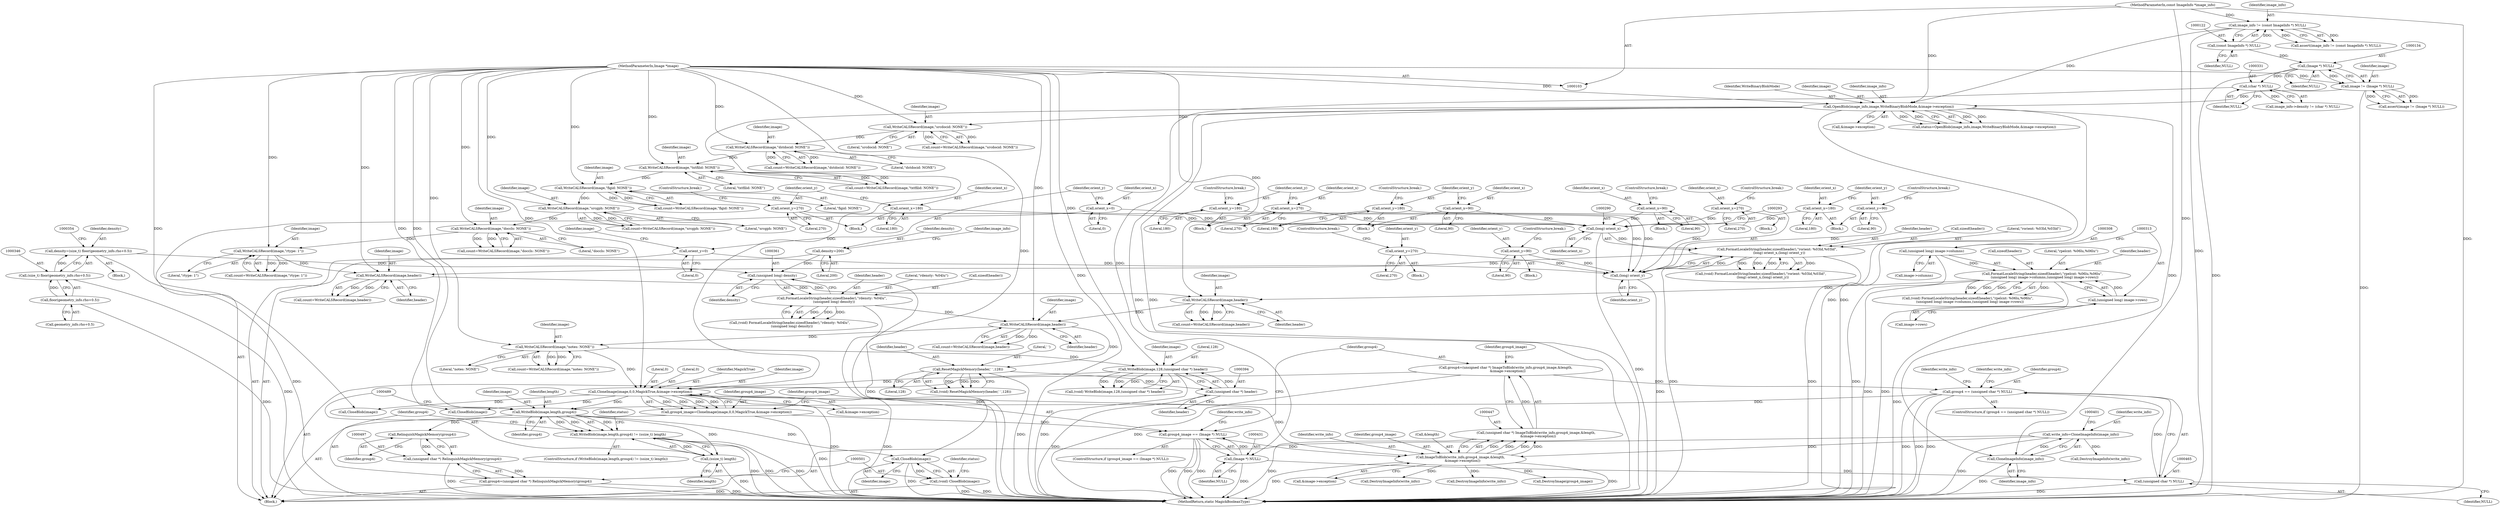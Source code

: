 digraph "0_ImageMagick_3d5ac8c20846871f1eb3068b65f93da7cd33bfd0@pointer" {
"1000462" [label="(Call,group4 == (unsigned char *) NULL)"];
"1000444" [label="(Call,group4=(unsigned char *) ImageToBlob(write_info,group4_image,&length,\n    &image->exception))"];
"1000446" [label="(Call,(unsigned char *) ImageToBlob(write_info,group4_image,&length,\n    &image->exception))"];
"1000448" [label="(Call,ImageToBlob(write_info,group4_image,&length,\n    &image->exception))"];
"1000396" [label="(Call,write_info=CloneImageInfo(image_info))"];
"1000398" [label="(Call,CloneImageInfo(image_info))"];
"1000159" [label="(Call,OpenBlob(image_info,image,WriteBinaryBlobMode,&image->exception))"];
"1000119" [label="(Call,image_info != (const ImageInfo *) NULL)"];
"1000104" [label="(MethodParameterIn,const ImageInfo *image_info)"];
"1000121" [label="(Call,(const ImageInfo *) NULL)"];
"1000131" [label="(Call,image != (Image *) NULL)"];
"1000105" [label="(MethodParameterIn,Image *image)"];
"1000133" [label="(Call,(Image *) NULL)"];
"1000428" [label="(Call,group4_image == (Image *) NULL)"];
"1000416" [label="(Call,group4_image=CloneImage(image,0,0,MagickTrue,&image->exception))"];
"1000418" [label="(Call,CloneImage(image,0,0,MagickTrue,&image->exception))"];
"1000390" [label="(Call,WriteBlob(image,128,(unsigned char *) header))"];
"1000370" [label="(Call,WriteCALSRecord(image,\"notes: NONE\"))"];
"1000365" [label="(Call,WriteCALSRecord(image,header))"];
"1000319" [label="(Call,WriteCALSRecord(image,header))"];
"1000297" [label="(Call,WriteCALSRecord(image,header))"];
"1000208" [label="(Call,WriteCALSRecord(image,\"rtype: 1\"))"];
"1000203" [label="(Call,WriteCALSRecord(image,\"doccls: NONE\"))"];
"1000198" [label="(Call,WriteCALSRecord(image,\"srcgph: NONE\"))"];
"1000193" [label="(Call,WriteCALSRecord(image,\"figid: NONE\"))"];
"1000188" [label="(Call,WriteCALSRecord(image,\"txtfilid: NONE\"))"];
"1000183" [label="(Call,WriteCALSRecord(image,\"dstdocid: NONE\"))"];
"1000175" [label="(Call,WriteCALSRecord(image,\"srcdocid: NONE\"))"];
"1000284" [label="(Call,FormatLocaleString(header,sizeof(header),\"rorient: %03ld,%03ld\",\n    (long) orient_x,(long) orient_y))"];
"1000289" [label="(Call,(long) orient_x)"];
"1000224" [label="(Call,orient_x=180)"];
"1000254" [label="(Call,orient_x=270)"];
"1000263" [label="(Call,orient_x=90)"];
"1000211" [label="(Call,orient_x=0)"];
"1000272" [label="(Call,orient_x=90)"];
"1000233" [label="(Call,orient_x=180)"];
"1000248" [label="(Call,orient_x=270)"];
"1000292" [label="(Call,(long) orient_y)"];
"1000236" [label="(Call,orient_y=90)"];
"1000227" [label="(Call,orient_y=270)"];
"1000266" [label="(Call,orient_y=180)"];
"1000257" [label="(Call,orient_y=180)"];
"1000214" [label="(Call,orient_y=0)"];
"1000278" [label="(Call,orient_y=270)"];
"1000242" [label="(Call,orient_y=90)"];
"1000302" [label="(Call,FormatLocaleString(header,sizeof(header),\"rpelcnt: %06lu,%06lu\",\n    (unsigned long) image->columns,(unsigned long) image->rows))"];
"1000307" [label="(Call,(unsigned long) image->columns)"];
"1000312" [label="(Call,(unsigned long) image->rows)"];
"1000355" [label="(Call,FormatLocaleString(header,sizeof(header),\"rdensty: %04lu\",\n    (unsigned long) density))"];
"1000360" [label="(Call,(unsigned long) density)"];
"1000343" [label="(Call,density=(size_t) floor(geometry_info.rho+0.5))"];
"1000345" [label="(Call,(size_t) floor(geometry_info.rho+0.5))"];
"1000347" [label="(Call,floor(geometry_info.rho+0.5))"];
"1000322" [label="(Call,density=200)"];
"1000393" [label="(Call,(unsigned char *) header)"];
"1000375" [label="(Call,ResetMagickMemory(header,' ',128))"];
"1000430" [label="(Call,(Image *) NULL)"];
"1000330" [label="(Call,(char *) NULL)"];
"1000464" [label="(Call,(unsigned char *) NULL)"];
"1000484" [label="(Call,WriteBlob(image,length,group4))"];
"1000483" [label="(Call,WriteBlob(image,length,group4) != (ssize_t) length)"];
"1000488" [label="(Call,(ssize_t) length)"];
"1000498" [label="(Call,RelinquishMagickMemory(group4))"];
"1000496" [label="(Call,(unsigned char *) RelinquishMagickMemory(group4))"];
"1000494" [label="(Call,group4=(unsigned char *) RelinquishMagickMemory(group4))"];
"1000502" [label="(Call,CloseBlob(image))"];
"1000500" [label="(Call,(void) CloseBlob(image))"];
"1000123" [label="(Identifier,NULL)"];
"1000183" [label="(Call,WriteCALSRecord(image,\"dstdocid: NONE\"))"];
"1000430" [label="(Call,(Image *) NULL)"];
"1000173" [label="(Call,count=WriteCALSRecord(image,\"srcdocid: NONE\"))"];
"1000445" [label="(Identifier,group4)"];
"1000213" [label="(Literal,0)"];
"1000223" [label="(Block,)"];
"1000159" [label="(Call,OpenBlob(image_info,image,WriteBinaryBlobMode,&image->exception))"];
"1000440" [label="(Call,CloseBlob(image))"];
"1000307" [label="(Call,(unsigned long) image->columns)"];
"1000432" [label="(Identifier,NULL)"];
"1000505" [label="(Identifier,status)"];
"1000191" [label="(Call,count=WriteCALSRecord(image,\"figid: NONE\"))"];
"1000343" [label="(Call,density=(size_t) floor(geometry_info.rho+0.5))"];
"1000485" [label="(Identifier,image)"];
"1000496" [label="(Call,(unsigned char *) RelinquishMagickMemory(group4))"];
"1000366" [label="(Identifier,image)"];
"1000302" [label="(Call,FormatLocaleString(header,sizeof(header),\"rpelcnt: %06lu,%06lu\",\n    (unsigned long) image->columns,(unsigned long) image->rows))"];
"1000272" [label="(Call,orient_x=90)"];
"1000130" [label="(Call,assert(image != (Image *) NULL))"];
"1000162" [label="(Identifier,WriteBinaryBlobMode)"];
"1000324" [label="(Literal,200)"];
"1000378" [label="(Literal,128)"];
"1000484" [label="(Call,WriteBlob(image,length,group4))"];
"1000206" [label="(Call,count=WriteCALSRecord(image,\"rtype: 1\"))"];
"1000399" [label="(Identifier,image_info)"];
"1000244" [label="(Literal,90)"];
"1000345" [label="(Call,(size_t) floor(geometry_info.rho+0.5))"];
"1000487" [label="(Identifier,group4)"];
"1000196" [label="(Call,count=WriteCALSRecord(image,\"srcgph: NONE\"))"];
"1000417" [label="(Identifier,group4_image)"];
"1000319" [label="(Call,WriteCALSRecord(image,header))"];
"1000230" [label="(ControlStructure,break;)"];
"1000330" [label="(Call,(char *) NULL)"];
"1000185" [label="(Literal,\"dstdocid: NONE\")"];
"1000212" [label="(Identifier,orient_x)"];
"1000304" [label="(Call,sizeof(header))"];
"1000157" [label="(Call,status=OpenBlob(image_info,image,WriteBinaryBlobMode,&image->exception))"];
"1000461" [label="(ControlStructure,if (group4 == (unsigned char *) NULL))"];
"1000371" [label="(Identifier,image)"];
"1000211" [label="(Call,orient_x=0)"];
"1000348" [label="(Call,geometry_info.rho+0.5)"];
"1000317" [label="(Call,count=WriteCALSRecord(image,header))"];
"1000373" [label="(Call,(void) ResetMagickMemory(header,' ',128))"];
"1000273" [label="(Identifier,orient_x)"];
"1000268" [label="(Literal,180)"];
"1000263" [label="(Call,orient_x=90)"];
"1000193" [label="(Call,WriteCALSRecord(image,\"figid: NONE\"))"];
"1000199" [label="(Identifier,image)"];
"1000274" [label="(Literal,90)"];
"1000281" [label="(ControlStructure,break;)"];
"1000393" [label="(Call,(unsigned char *) header)"];
"1000288" [label="(Literal,\"rorient: %03ld,%03ld\")"];
"1000280" [label="(Literal,270)"];
"1000306" [label="(Literal,\"rpelcnt: %06lu,%06lu\")"];
"1000323" [label="(Identifier,density)"];
"1000395" [label="(Identifier,header)"];
"1000131" [label="(Call,image != (Image *) NULL)"];
"1000226" [label="(Literal,180)"];
"1000275" [label="(ControlStructure,break;)"];
"1000242" [label="(Call,orient_y=90)"];
"1000506" [label="(MethodReturn,static MagickBooleanType)"];
"1000391" [label="(Identifier,image)"];
"1000347" [label="(Call,floor(geometry_info.rho+0.5))"];
"1000427" [label="(ControlStructure,if (group4_image == (Image *) NULL))"];
"1000298" [label="(Identifier,image)"];
"1000285" [label="(Identifier,header)"];
"1000175" [label="(Call,WriteCALSRecord(image,\"srcdocid: NONE\"))"];
"1000120" [label="(Identifier,image_info)"];
"1000502" [label="(Call,CloseBlob(image))"];
"1000210" [label="(Literal,\"rtype: 1\")"];
"1000106" [label="(Block,)"];
"1000357" [label="(Call,sizeof(header))"];
"1000194" [label="(Identifier,image)"];
"1000163" [label="(Call,&image->exception)"];
"1000320" [label="(Identifier,image)"];
"1000190" [label="(Literal,\"txtfilid: NONE\")"];
"1000463" [label="(Identifier,group4)"];
"1000181" [label="(Call,count=WriteCALSRecord(image,\"dstdocid: NONE\"))"];
"1000462" [label="(Call,group4 == (unsigned char *) NULL)"];
"1000474" [label="(Call,CloseBlob(image))"];
"1000322" [label="(Call,density=200)"];
"1000247" [label="(Block,)"];
"1000367" [label="(Identifier,header)"];
"1000259" [label="(Literal,180)"];
"1000421" [label="(Literal,0)"];
"1000234" [label="(Identifier,orient_x)"];
"1000250" [label="(Literal,270)"];
"1000299" [label="(Identifier,header)"];
"1000271" [label="(Block,)"];
"1000265" [label="(Literal,90)"];
"1000229" [label="(Literal,270)"];
"1000500" [label="(Call,(void) CloseBlob(image))"];
"1000495" [label="(Identifier,group4)"];
"1000225" [label="(Identifier,orient_x)"];
"1000398" [label="(Call,CloneImageInfo(image_info))"];
"1000186" [label="(Call,count=WriteCALSRecord(image,\"txtfilid: NONE\"))"];
"1000292" [label="(Call,(long) orient_y)"];
"1000119" [label="(Call,image_info != (const ImageInfo *) NULL)"];
"1000416" [label="(Call,group4_image=CloneImage(image,0,0,MagickTrue,&image->exception))"];
"1000215" [label="(Identifier,orient_y)"];
"1000396" [label="(Call,write_info=CloneImageInfo(image_info))"];
"1000248" [label="(Call,orient_x=270)"];
"1000499" [label="(Identifier,group4)"];
"1000241" [label="(Block,)"];
"1000314" [label="(Call,image->rows)"];
"1000466" [label="(Identifier,NULL)"];
"1000236" [label="(Call,orient_y=90)"];
"1000458" [label="(Identifier,group4_image)"];
"1000295" [label="(Call,count=WriteCALSRecord(image,header))"];
"1000344" [label="(Identifier,density)"];
"1000208" [label="(Call,WriteCALSRecord(image,\"rtype: 1\"))"];
"1000450" [label="(Identifier,group4_image)"];
"1000232" [label="(Block,)"];
"1000370" [label="(Call,WriteCALSRecord(image,\"notes: NONE\"))"];
"1000266" [label="(Call,orient_y=180)"];
"1000420" [label="(Literal,0)"];
"1000267" [label="(Identifier,orient_y)"];
"1000353" [label="(Call,(void) FormatLocaleString(header,sizeof(header),\"rdensty: %04lu\",\n    (unsigned long) density))"];
"1000356" [label="(Identifier,header)"];
"1000488" [label="(Call,(ssize_t) length)"];
"1000243" [label="(Identifier,orient_y)"];
"1000269" [label="(ControlStructure,break;)"];
"1000362" [label="(Identifier,density)"];
"1000233" [label="(Call,orient_x=180)"];
"1000309" [label="(Call,image->columns)"];
"1000237" [label="(Identifier,orient_y)"];
"1000451" [label="(Call,&length)"];
"1000423" [label="(Call,&image->exception)"];
"1000118" [label="(Call,assert(image_info != (const ImageInfo *) NULL))"];
"1000189" [label="(Identifier,image)"];
"1000377" [label="(Literal,' ')"];
"1000201" [label="(Call,count=WriteCALSRecord(image,\"doccls: NONE\"))"];
"1000453" [label="(Call,&image->exception)"];
"1000262" [label="(Block,)"];
"1000257" [label="(Call,orient_y=180)"];
"1000132" [label="(Identifier,image)"];
"1000376" [label="(Identifier,header)"];
"1000303" [label="(Identifier,header)"];
"1000333" [label="(Block,)"];
"1000446" [label="(Call,(unsigned char *) ImageToBlob(write_info,group4_image,&length,\n    &image->exception))"];
"1000135" [label="(Identifier,NULL)"];
"1000392" [label="(Literal,128)"];
"1000444" [label="(Call,group4=(unsigned char *) ImageToBlob(write_info,group4_image,&length,\n    &image->exception))"];
"1000418" [label="(Call,CloneImage(image,0,0,MagickTrue,&image->exception))"];
"1000209" [label="(Identifier,image)"];
"1000359" [label="(Literal,\"rdensty: %04lu\")"];
"1000177" [label="(Literal,\"srcdocid: NONE\")"];
"1000105" [label="(MethodParameterIn,Image *image)"];
"1000365" [label="(Call,WriteCALSRecord(image,header))"];
"1000390" [label="(Call,WriteBlob(image,128,(unsigned char *) header))"];
"1000363" [label="(Call,count=WriteCALSRecord(image,header))"];
"1000422" [label="(Identifier,MagickTrue)"];
"1000479" [label="(Identifier,write_info)"];
"1000133" [label="(Call,(Image *) NULL)"];
"1000372" [label="(Literal,\"notes: NONE\")"];
"1000388" [label="(Call,(void) WriteBlob(image,128,(unsigned char *) header))"];
"1000253" [label="(Block,)"];
"1000238" [label="(Literal,90)"];
"1000277" [label="(Block,)"];
"1000483" [label="(Call,WriteBlob(image,length,group4) != (ssize_t) length)"];
"1000449" [label="(Identifier,write_info)"];
"1000503" [label="(Identifier,image)"];
"1000429" [label="(Identifier,group4_image)"];
"1000264" [label="(Identifier,orient_x)"];
"1000297" [label="(Call,WriteCALSRecord(image,header))"];
"1000205" [label="(Literal,\"doccls: NONE\")"];
"1000161" [label="(Identifier,image)"];
"1000254" [label="(Call,orient_x=270)"];
"1000360" [label="(Call,(unsigned long) density)"];
"1000204" [label="(Identifier,image)"];
"1000249" [label="(Identifier,orient_x)"];
"1000235" [label="(Literal,180)"];
"1000289" [label="(Call,(long) orient_x)"];
"1000284" [label="(Call,FormatLocaleString(header,sizeof(header),\"rorient: %03ld,%03ld\",\n    (long) orient_x,(long) orient_y))"];
"1000256" [label="(Literal,270)"];
"1000104" [label="(MethodParameterIn,const ImageInfo *image_info)"];
"1000203" [label="(Call,WriteCALSRecord(image,\"doccls: NONE\"))"];
"1000219" [label="(Identifier,image)"];
"1000492" [label="(Identifier,status)"];
"1000332" [label="(Identifier,NULL)"];
"1000470" [label="(Call,DestroyImageInfo(write_info))"];
"1000375" [label="(Call,ResetMagickMemory(header,' ',128))"];
"1000482" [label="(ControlStructure,if (WriteBlob(image,length,group4) != (ssize_t) length))"];
"1000251" [label="(ControlStructure,break;)"];
"1000214" [label="(Call,orient_y=0)"];
"1000198" [label="(Call,WriteCALSRecord(image,\"srcgph: NONE\"))"];
"1000326" [label="(Call,image_info->density != (char *) NULL)"];
"1000224" [label="(Call,orient_x=180)"];
"1000368" [label="(Call,count=WriteCALSRecord(image,\"notes: NONE\"))"];
"1000464" [label="(Call,(unsigned char *) NULL)"];
"1000321" [label="(Identifier,header)"];
"1000121" [label="(Call,(const ImageInfo *) NULL)"];
"1000480" [label="(Call,DestroyImageInfo(write_info))"];
"1000160" [label="(Identifier,image_info)"];
"1000195" [label="(Literal,\"figid: NONE\")"];
"1000176" [label="(Identifier,image)"];
"1000255" [label="(Identifier,orient_x)"];
"1000239" [label="(ControlStructure,break;)"];
"1000279" [label="(Identifier,orient_y)"];
"1000397" [label="(Identifier,write_info)"];
"1000188" [label="(Call,WriteCALSRecord(image,\"txtfilid: NONE\"))"];
"1000436" [label="(Call,DestroyImageInfo(write_info))"];
"1000490" [label="(Identifier,length)"];
"1000498" [label="(Call,RelinquishMagickMemory(group4))"];
"1000200" [label="(Literal,\"srcgph: NONE\")"];
"1000278" [label="(Call,orient_y=270)"];
"1000294" [label="(Identifier,orient_y)"];
"1000328" [label="(Identifier,image_info)"];
"1000355" [label="(Call,FormatLocaleString(header,sizeof(header),\"rdensty: %04lu\",\n    (unsigned long) density))"];
"1000435" [label="(Identifier,write_info)"];
"1000419" [label="(Identifier,image)"];
"1000282" [label="(Call,(void) FormatLocaleString(header,sizeof(header),\"rorient: %03ld,%03ld\",\n    (long) orient_x,(long) orient_y))"];
"1000428" [label="(Call,group4_image == (Image *) NULL)"];
"1000459" [label="(Call,DestroyImage(group4_image))"];
"1000228" [label="(Identifier,orient_y)"];
"1000258" [label="(Identifier,orient_y)"];
"1000286" [label="(Call,sizeof(header))"];
"1000291" [label="(Identifier,orient_x)"];
"1000469" [label="(Identifier,write_info)"];
"1000245" [label="(ControlStructure,break;)"];
"1000486" [label="(Identifier,length)"];
"1000312" [label="(Call,(unsigned long) image->rows)"];
"1000300" [label="(Call,(void) FormatLocaleString(header,sizeof(header),\"rpelcnt: %06lu,%06lu\",\n    (unsigned long) image->columns,(unsigned long) image->rows))"];
"1000260" [label="(ControlStructure,break;)"];
"1000227" [label="(Call,orient_y=270)"];
"1000494" [label="(Call,group4=(unsigned char *) RelinquishMagickMemory(group4))"];
"1000216" [label="(Literal,0)"];
"1000448" [label="(Call,ImageToBlob(write_info,group4_image,&length,\n    &image->exception))"];
"1000184" [label="(Identifier,image)"];
"1000462" -> "1000461"  [label="AST: "];
"1000462" -> "1000464"  [label="CFG: "];
"1000463" -> "1000462"  [label="AST: "];
"1000464" -> "1000462"  [label="AST: "];
"1000469" -> "1000462"  [label="CFG: "];
"1000479" -> "1000462"  [label="CFG: "];
"1000462" -> "1000506"  [label="DDG: "];
"1000462" -> "1000506"  [label="DDG: "];
"1000462" -> "1000506"  [label="DDG: "];
"1000444" -> "1000462"  [label="DDG: "];
"1000464" -> "1000462"  [label="DDG: "];
"1000462" -> "1000484"  [label="DDG: "];
"1000444" -> "1000106"  [label="AST: "];
"1000444" -> "1000446"  [label="CFG: "];
"1000445" -> "1000444"  [label="AST: "];
"1000446" -> "1000444"  [label="AST: "];
"1000458" -> "1000444"  [label="CFG: "];
"1000444" -> "1000506"  [label="DDG: "];
"1000446" -> "1000444"  [label="DDG: "];
"1000446" -> "1000448"  [label="CFG: "];
"1000447" -> "1000446"  [label="AST: "];
"1000448" -> "1000446"  [label="AST: "];
"1000446" -> "1000506"  [label="DDG: "];
"1000448" -> "1000446"  [label="DDG: "];
"1000448" -> "1000446"  [label="DDG: "];
"1000448" -> "1000446"  [label="DDG: "];
"1000448" -> "1000446"  [label="DDG: "];
"1000448" -> "1000453"  [label="CFG: "];
"1000449" -> "1000448"  [label="AST: "];
"1000450" -> "1000448"  [label="AST: "];
"1000451" -> "1000448"  [label="AST: "];
"1000453" -> "1000448"  [label="AST: "];
"1000448" -> "1000506"  [label="DDG: "];
"1000448" -> "1000506"  [label="DDG: "];
"1000396" -> "1000448"  [label="DDG: "];
"1000428" -> "1000448"  [label="DDG: "];
"1000418" -> "1000448"  [label="DDG: "];
"1000448" -> "1000459"  [label="DDG: "];
"1000448" -> "1000470"  [label="DDG: "];
"1000448" -> "1000480"  [label="DDG: "];
"1000396" -> "1000106"  [label="AST: "];
"1000396" -> "1000398"  [label="CFG: "];
"1000397" -> "1000396"  [label="AST: "];
"1000398" -> "1000396"  [label="AST: "];
"1000401" -> "1000396"  [label="CFG: "];
"1000396" -> "1000506"  [label="DDG: "];
"1000398" -> "1000396"  [label="DDG: "];
"1000396" -> "1000436"  [label="DDG: "];
"1000398" -> "1000399"  [label="CFG: "];
"1000399" -> "1000398"  [label="AST: "];
"1000398" -> "1000506"  [label="DDG: "];
"1000159" -> "1000398"  [label="DDG: "];
"1000104" -> "1000398"  [label="DDG: "];
"1000159" -> "1000157"  [label="AST: "];
"1000159" -> "1000163"  [label="CFG: "];
"1000160" -> "1000159"  [label="AST: "];
"1000161" -> "1000159"  [label="AST: "];
"1000162" -> "1000159"  [label="AST: "];
"1000163" -> "1000159"  [label="AST: "];
"1000157" -> "1000159"  [label="CFG: "];
"1000159" -> "1000506"  [label="DDG: "];
"1000159" -> "1000506"  [label="DDG: "];
"1000159" -> "1000506"  [label="DDG: "];
"1000159" -> "1000506"  [label="DDG: "];
"1000159" -> "1000157"  [label="DDG: "];
"1000159" -> "1000157"  [label="DDG: "];
"1000159" -> "1000157"  [label="DDG: "];
"1000159" -> "1000157"  [label="DDG: "];
"1000119" -> "1000159"  [label="DDG: "];
"1000104" -> "1000159"  [label="DDG: "];
"1000131" -> "1000159"  [label="DDG: "];
"1000105" -> "1000159"  [label="DDG: "];
"1000159" -> "1000175"  [label="DDG: "];
"1000159" -> "1000418"  [label="DDG: "];
"1000119" -> "1000118"  [label="AST: "];
"1000119" -> "1000121"  [label="CFG: "];
"1000120" -> "1000119"  [label="AST: "];
"1000121" -> "1000119"  [label="AST: "];
"1000118" -> "1000119"  [label="CFG: "];
"1000119" -> "1000506"  [label="DDG: "];
"1000119" -> "1000118"  [label="DDG: "];
"1000119" -> "1000118"  [label="DDG: "];
"1000104" -> "1000119"  [label="DDG: "];
"1000121" -> "1000119"  [label="DDG: "];
"1000104" -> "1000103"  [label="AST: "];
"1000104" -> "1000506"  [label="DDG: "];
"1000121" -> "1000123"  [label="CFG: "];
"1000122" -> "1000121"  [label="AST: "];
"1000123" -> "1000121"  [label="AST: "];
"1000121" -> "1000133"  [label="DDG: "];
"1000131" -> "1000130"  [label="AST: "];
"1000131" -> "1000133"  [label="CFG: "];
"1000132" -> "1000131"  [label="AST: "];
"1000133" -> "1000131"  [label="AST: "];
"1000130" -> "1000131"  [label="CFG: "];
"1000131" -> "1000506"  [label="DDG: "];
"1000131" -> "1000130"  [label="DDG: "];
"1000131" -> "1000130"  [label="DDG: "];
"1000105" -> "1000131"  [label="DDG: "];
"1000133" -> "1000131"  [label="DDG: "];
"1000105" -> "1000103"  [label="AST: "];
"1000105" -> "1000506"  [label="DDG: "];
"1000105" -> "1000175"  [label="DDG: "];
"1000105" -> "1000183"  [label="DDG: "];
"1000105" -> "1000188"  [label="DDG: "];
"1000105" -> "1000193"  [label="DDG: "];
"1000105" -> "1000198"  [label="DDG: "];
"1000105" -> "1000203"  [label="DDG: "];
"1000105" -> "1000208"  [label="DDG: "];
"1000105" -> "1000297"  [label="DDG: "];
"1000105" -> "1000319"  [label="DDG: "];
"1000105" -> "1000365"  [label="DDG: "];
"1000105" -> "1000370"  [label="DDG: "];
"1000105" -> "1000390"  [label="DDG: "];
"1000105" -> "1000418"  [label="DDG: "];
"1000105" -> "1000440"  [label="DDG: "];
"1000105" -> "1000474"  [label="DDG: "];
"1000105" -> "1000484"  [label="DDG: "];
"1000105" -> "1000502"  [label="DDG: "];
"1000133" -> "1000135"  [label="CFG: "];
"1000134" -> "1000133"  [label="AST: "];
"1000135" -> "1000133"  [label="AST: "];
"1000133" -> "1000506"  [label="DDG: "];
"1000133" -> "1000330"  [label="DDG: "];
"1000428" -> "1000427"  [label="AST: "];
"1000428" -> "1000430"  [label="CFG: "];
"1000429" -> "1000428"  [label="AST: "];
"1000430" -> "1000428"  [label="AST: "];
"1000435" -> "1000428"  [label="CFG: "];
"1000445" -> "1000428"  [label="CFG: "];
"1000428" -> "1000506"  [label="DDG: "];
"1000428" -> "1000506"  [label="DDG: "];
"1000428" -> "1000506"  [label="DDG: "];
"1000416" -> "1000428"  [label="DDG: "];
"1000430" -> "1000428"  [label="DDG: "];
"1000416" -> "1000106"  [label="AST: "];
"1000416" -> "1000418"  [label="CFG: "];
"1000417" -> "1000416"  [label="AST: "];
"1000418" -> "1000416"  [label="AST: "];
"1000429" -> "1000416"  [label="CFG: "];
"1000416" -> "1000506"  [label="DDG: "];
"1000418" -> "1000416"  [label="DDG: "];
"1000418" -> "1000416"  [label="DDG: "];
"1000418" -> "1000416"  [label="DDG: "];
"1000418" -> "1000416"  [label="DDG: "];
"1000418" -> "1000423"  [label="CFG: "];
"1000419" -> "1000418"  [label="AST: "];
"1000420" -> "1000418"  [label="AST: "];
"1000421" -> "1000418"  [label="AST: "];
"1000422" -> "1000418"  [label="AST: "];
"1000423" -> "1000418"  [label="AST: "];
"1000418" -> "1000506"  [label="DDG: "];
"1000418" -> "1000506"  [label="DDG: "];
"1000390" -> "1000418"  [label="DDG: "];
"1000370" -> "1000418"  [label="DDG: "];
"1000418" -> "1000440"  [label="DDG: "];
"1000418" -> "1000474"  [label="DDG: "];
"1000418" -> "1000484"  [label="DDG: "];
"1000390" -> "1000388"  [label="AST: "];
"1000390" -> "1000393"  [label="CFG: "];
"1000391" -> "1000390"  [label="AST: "];
"1000392" -> "1000390"  [label="AST: "];
"1000393" -> "1000390"  [label="AST: "];
"1000388" -> "1000390"  [label="CFG: "];
"1000390" -> "1000506"  [label="DDG: "];
"1000390" -> "1000388"  [label="DDG: "];
"1000390" -> "1000388"  [label="DDG: "];
"1000390" -> "1000388"  [label="DDG: "];
"1000370" -> "1000390"  [label="DDG: "];
"1000393" -> "1000390"  [label="DDG: "];
"1000370" -> "1000368"  [label="AST: "];
"1000370" -> "1000372"  [label="CFG: "];
"1000371" -> "1000370"  [label="AST: "];
"1000372" -> "1000370"  [label="AST: "];
"1000368" -> "1000370"  [label="CFG: "];
"1000370" -> "1000368"  [label="DDG: "];
"1000370" -> "1000368"  [label="DDG: "];
"1000365" -> "1000370"  [label="DDG: "];
"1000365" -> "1000363"  [label="AST: "];
"1000365" -> "1000367"  [label="CFG: "];
"1000366" -> "1000365"  [label="AST: "];
"1000367" -> "1000365"  [label="AST: "];
"1000363" -> "1000365"  [label="CFG: "];
"1000365" -> "1000363"  [label="DDG: "];
"1000365" -> "1000363"  [label="DDG: "];
"1000319" -> "1000365"  [label="DDG: "];
"1000355" -> "1000365"  [label="DDG: "];
"1000365" -> "1000375"  [label="DDG: "];
"1000319" -> "1000317"  [label="AST: "];
"1000319" -> "1000321"  [label="CFG: "];
"1000320" -> "1000319"  [label="AST: "];
"1000321" -> "1000319"  [label="AST: "];
"1000317" -> "1000319"  [label="CFG: "];
"1000319" -> "1000317"  [label="DDG: "];
"1000319" -> "1000317"  [label="DDG: "];
"1000297" -> "1000319"  [label="DDG: "];
"1000302" -> "1000319"  [label="DDG: "];
"1000297" -> "1000295"  [label="AST: "];
"1000297" -> "1000299"  [label="CFG: "];
"1000298" -> "1000297"  [label="AST: "];
"1000299" -> "1000297"  [label="AST: "];
"1000295" -> "1000297"  [label="CFG: "];
"1000297" -> "1000295"  [label="DDG: "];
"1000297" -> "1000295"  [label="DDG: "];
"1000208" -> "1000297"  [label="DDG: "];
"1000284" -> "1000297"  [label="DDG: "];
"1000208" -> "1000206"  [label="AST: "];
"1000208" -> "1000210"  [label="CFG: "];
"1000209" -> "1000208"  [label="AST: "];
"1000210" -> "1000208"  [label="AST: "];
"1000206" -> "1000208"  [label="CFG: "];
"1000208" -> "1000206"  [label="DDG: "];
"1000208" -> "1000206"  [label="DDG: "];
"1000203" -> "1000208"  [label="DDG: "];
"1000203" -> "1000201"  [label="AST: "];
"1000203" -> "1000205"  [label="CFG: "];
"1000204" -> "1000203"  [label="AST: "];
"1000205" -> "1000203"  [label="AST: "];
"1000201" -> "1000203"  [label="CFG: "];
"1000203" -> "1000201"  [label="DDG: "];
"1000203" -> "1000201"  [label="DDG: "];
"1000198" -> "1000203"  [label="DDG: "];
"1000198" -> "1000196"  [label="AST: "];
"1000198" -> "1000200"  [label="CFG: "];
"1000199" -> "1000198"  [label="AST: "];
"1000200" -> "1000198"  [label="AST: "];
"1000196" -> "1000198"  [label="CFG: "];
"1000198" -> "1000196"  [label="DDG: "];
"1000198" -> "1000196"  [label="DDG: "];
"1000193" -> "1000198"  [label="DDG: "];
"1000193" -> "1000191"  [label="AST: "];
"1000193" -> "1000195"  [label="CFG: "];
"1000194" -> "1000193"  [label="AST: "];
"1000195" -> "1000193"  [label="AST: "];
"1000191" -> "1000193"  [label="CFG: "];
"1000193" -> "1000191"  [label="DDG: "];
"1000193" -> "1000191"  [label="DDG: "];
"1000188" -> "1000193"  [label="DDG: "];
"1000188" -> "1000186"  [label="AST: "];
"1000188" -> "1000190"  [label="CFG: "];
"1000189" -> "1000188"  [label="AST: "];
"1000190" -> "1000188"  [label="AST: "];
"1000186" -> "1000188"  [label="CFG: "];
"1000188" -> "1000186"  [label="DDG: "];
"1000188" -> "1000186"  [label="DDG: "];
"1000183" -> "1000188"  [label="DDG: "];
"1000183" -> "1000181"  [label="AST: "];
"1000183" -> "1000185"  [label="CFG: "];
"1000184" -> "1000183"  [label="AST: "];
"1000185" -> "1000183"  [label="AST: "];
"1000181" -> "1000183"  [label="CFG: "];
"1000183" -> "1000181"  [label="DDG: "];
"1000183" -> "1000181"  [label="DDG: "];
"1000175" -> "1000183"  [label="DDG: "];
"1000175" -> "1000173"  [label="AST: "];
"1000175" -> "1000177"  [label="CFG: "];
"1000176" -> "1000175"  [label="AST: "];
"1000177" -> "1000175"  [label="AST: "];
"1000173" -> "1000175"  [label="CFG: "];
"1000175" -> "1000173"  [label="DDG: "];
"1000175" -> "1000173"  [label="DDG: "];
"1000284" -> "1000282"  [label="AST: "];
"1000284" -> "1000292"  [label="CFG: "];
"1000285" -> "1000284"  [label="AST: "];
"1000286" -> "1000284"  [label="AST: "];
"1000288" -> "1000284"  [label="AST: "];
"1000289" -> "1000284"  [label="AST: "];
"1000292" -> "1000284"  [label="AST: "];
"1000282" -> "1000284"  [label="CFG: "];
"1000284" -> "1000506"  [label="DDG: "];
"1000284" -> "1000506"  [label="DDG: "];
"1000284" -> "1000282"  [label="DDG: "];
"1000284" -> "1000282"  [label="DDG: "];
"1000284" -> "1000282"  [label="DDG: "];
"1000284" -> "1000282"  [label="DDG: "];
"1000289" -> "1000284"  [label="DDG: "];
"1000292" -> "1000284"  [label="DDG: "];
"1000289" -> "1000291"  [label="CFG: "];
"1000290" -> "1000289"  [label="AST: "];
"1000291" -> "1000289"  [label="AST: "];
"1000293" -> "1000289"  [label="CFG: "];
"1000289" -> "1000506"  [label="DDG: "];
"1000224" -> "1000289"  [label="DDG: "];
"1000254" -> "1000289"  [label="DDG: "];
"1000263" -> "1000289"  [label="DDG: "];
"1000211" -> "1000289"  [label="DDG: "];
"1000272" -> "1000289"  [label="DDG: "];
"1000233" -> "1000289"  [label="DDG: "];
"1000248" -> "1000289"  [label="DDG: "];
"1000224" -> "1000223"  [label="AST: "];
"1000224" -> "1000226"  [label="CFG: "];
"1000225" -> "1000224"  [label="AST: "];
"1000226" -> "1000224"  [label="AST: "];
"1000228" -> "1000224"  [label="CFG: "];
"1000254" -> "1000253"  [label="AST: "];
"1000254" -> "1000256"  [label="CFG: "];
"1000255" -> "1000254"  [label="AST: "];
"1000256" -> "1000254"  [label="AST: "];
"1000258" -> "1000254"  [label="CFG: "];
"1000263" -> "1000262"  [label="AST: "];
"1000263" -> "1000265"  [label="CFG: "];
"1000264" -> "1000263"  [label="AST: "];
"1000265" -> "1000263"  [label="AST: "];
"1000267" -> "1000263"  [label="CFG: "];
"1000211" -> "1000106"  [label="AST: "];
"1000211" -> "1000213"  [label="CFG: "];
"1000212" -> "1000211"  [label="AST: "];
"1000213" -> "1000211"  [label="AST: "];
"1000215" -> "1000211"  [label="CFG: "];
"1000272" -> "1000271"  [label="AST: "];
"1000272" -> "1000274"  [label="CFG: "];
"1000273" -> "1000272"  [label="AST: "];
"1000274" -> "1000272"  [label="AST: "];
"1000275" -> "1000272"  [label="CFG: "];
"1000233" -> "1000232"  [label="AST: "];
"1000233" -> "1000235"  [label="CFG: "];
"1000234" -> "1000233"  [label="AST: "];
"1000235" -> "1000233"  [label="AST: "];
"1000237" -> "1000233"  [label="CFG: "];
"1000248" -> "1000247"  [label="AST: "];
"1000248" -> "1000250"  [label="CFG: "];
"1000249" -> "1000248"  [label="AST: "];
"1000250" -> "1000248"  [label="AST: "];
"1000251" -> "1000248"  [label="CFG: "];
"1000292" -> "1000294"  [label="CFG: "];
"1000293" -> "1000292"  [label="AST: "];
"1000294" -> "1000292"  [label="AST: "];
"1000292" -> "1000506"  [label="DDG: "];
"1000236" -> "1000292"  [label="DDG: "];
"1000227" -> "1000292"  [label="DDG: "];
"1000266" -> "1000292"  [label="DDG: "];
"1000257" -> "1000292"  [label="DDG: "];
"1000214" -> "1000292"  [label="DDG: "];
"1000278" -> "1000292"  [label="DDG: "];
"1000242" -> "1000292"  [label="DDG: "];
"1000236" -> "1000232"  [label="AST: "];
"1000236" -> "1000238"  [label="CFG: "];
"1000237" -> "1000236"  [label="AST: "];
"1000238" -> "1000236"  [label="AST: "];
"1000239" -> "1000236"  [label="CFG: "];
"1000227" -> "1000223"  [label="AST: "];
"1000227" -> "1000229"  [label="CFG: "];
"1000228" -> "1000227"  [label="AST: "];
"1000229" -> "1000227"  [label="AST: "];
"1000230" -> "1000227"  [label="CFG: "];
"1000266" -> "1000262"  [label="AST: "];
"1000266" -> "1000268"  [label="CFG: "];
"1000267" -> "1000266"  [label="AST: "];
"1000268" -> "1000266"  [label="AST: "];
"1000269" -> "1000266"  [label="CFG: "];
"1000257" -> "1000253"  [label="AST: "];
"1000257" -> "1000259"  [label="CFG: "];
"1000258" -> "1000257"  [label="AST: "];
"1000259" -> "1000257"  [label="AST: "];
"1000260" -> "1000257"  [label="CFG: "];
"1000214" -> "1000106"  [label="AST: "];
"1000214" -> "1000216"  [label="CFG: "];
"1000215" -> "1000214"  [label="AST: "];
"1000216" -> "1000214"  [label="AST: "];
"1000219" -> "1000214"  [label="CFG: "];
"1000278" -> "1000277"  [label="AST: "];
"1000278" -> "1000280"  [label="CFG: "];
"1000279" -> "1000278"  [label="AST: "];
"1000280" -> "1000278"  [label="AST: "];
"1000281" -> "1000278"  [label="CFG: "];
"1000242" -> "1000241"  [label="AST: "];
"1000242" -> "1000244"  [label="CFG: "];
"1000243" -> "1000242"  [label="AST: "];
"1000244" -> "1000242"  [label="AST: "];
"1000245" -> "1000242"  [label="CFG: "];
"1000302" -> "1000300"  [label="AST: "];
"1000302" -> "1000312"  [label="CFG: "];
"1000303" -> "1000302"  [label="AST: "];
"1000304" -> "1000302"  [label="AST: "];
"1000306" -> "1000302"  [label="AST: "];
"1000307" -> "1000302"  [label="AST: "];
"1000312" -> "1000302"  [label="AST: "];
"1000300" -> "1000302"  [label="CFG: "];
"1000302" -> "1000506"  [label="DDG: "];
"1000302" -> "1000506"  [label="DDG: "];
"1000302" -> "1000300"  [label="DDG: "];
"1000302" -> "1000300"  [label="DDG: "];
"1000302" -> "1000300"  [label="DDG: "];
"1000302" -> "1000300"  [label="DDG: "];
"1000307" -> "1000302"  [label="DDG: "];
"1000312" -> "1000302"  [label="DDG: "];
"1000307" -> "1000309"  [label="CFG: "];
"1000308" -> "1000307"  [label="AST: "];
"1000309" -> "1000307"  [label="AST: "];
"1000313" -> "1000307"  [label="CFG: "];
"1000307" -> "1000506"  [label="DDG: "];
"1000312" -> "1000314"  [label="CFG: "];
"1000313" -> "1000312"  [label="AST: "];
"1000314" -> "1000312"  [label="AST: "];
"1000312" -> "1000506"  [label="DDG: "];
"1000355" -> "1000353"  [label="AST: "];
"1000355" -> "1000360"  [label="CFG: "];
"1000356" -> "1000355"  [label="AST: "];
"1000357" -> "1000355"  [label="AST: "];
"1000359" -> "1000355"  [label="AST: "];
"1000360" -> "1000355"  [label="AST: "];
"1000353" -> "1000355"  [label="CFG: "];
"1000355" -> "1000506"  [label="DDG: "];
"1000355" -> "1000353"  [label="DDG: "];
"1000355" -> "1000353"  [label="DDG: "];
"1000355" -> "1000353"  [label="DDG: "];
"1000360" -> "1000355"  [label="DDG: "];
"1000360" -> "1000362"  [label="CFG: "];
"1000361" -> "1000360"  [label="AST: "];
"1000362" -> "1000360"  [label="AST: "];
"1000360" -> "1000506"  [label="DDG: "];
"1000343" -> "1000360"  [label="DDG: "];
"1000322" -> "1000360"  [label="DDG: "];
"1000343" -> "1000333"  [label="AST: "];
"1000343" -> "1000345"  [label="CFG: "];
"1000344" -> "1000343"  [label="AST: "];
"1000345" -> "1000343"  [label="AST: "];
"1000354" -> "1000343"  [label="CFG: "];
"1000343" -> "1000506"  [label="DDG: "];
"1000345" -> "1000343"  [label="DDG: "];
"1000345" -> "1000347"  [label="CFG: "];
"1000346" -> "1000345"  [label="AST: "];
"1000347" -> "1000345"  [label="AST: "];
"1000345" -> "1000506"  [label="DDG: "];
"1000347" -> "1000345"  [label="DDG: "];
"1000347" -> "1000348"  [label="CFG: "];
"1000348" -> "1000347"  [label="AST: "];
"1000347" -> "1000506"  [label="DDG: "];
"1000322" -> "1000106"  [label="AST: "];
"1000322" -> "1000324"  [label="CFG: "];
"1000323" -> "1000322"  [label="AST: "];
"1000324" -> "1000322"  [label="AST: "];
"1000328" -> "1000322"  [label="CFG: "];
"1000393" -> "1000395"  [label="CFG: "];
"1000394" -> "1000393"  [label="AST: "];
"1000395" -> "1000393"  [label="AST: "];
"1000393" -> "1000506"  [label="DDG: "];
"1000375" -> "1000393"  [label="DDG: "];
"1000375" -> "1000373"  [label="AST: "];
"1000375" -> "1000378"  [label="CFG: "];
"1000376" -> "1000375"  [label="AST: "];
"1000377" -> "1000375"  [label="AST: "];
"1000378" -> "1000375"  [label="AST: "];
"1000373" -> "1000375"  [label="CFG: "];
"1000375" -> "1000506"  [label="DDG: "];
"1000375" -> "1000373"  [label="DDG: "];
"1000375" -> "1000373"  [label="DDG: "];
"1000375" -> "1000373"  [label="DDG: "];
"1000430" -> "1000432"  [label="CFG: "];
"1000431" -> "1000430"  [label="AST: "];
"1000432" -> "1000430"  [label="AST: "];
"1000430" -> "1000506"  [label="DDG: "];
"1000330" -> "1000430"  [label="DDG: "];
"1000430" -> "1000464"  [label="DDG: "];
"1000330" -> "1000326"  [label="AST: "];
"1000330" -> "1000332"  [label="CFG: "];
"1000331" -> "1000330"  [label="AST: "];
"1000332" -> "1000330"  [label="AST: "];
"1000326" -> "1000330"  [label="CFG: "];
"1000330" -> "1000326"  [label="DDG: "];
"1000464" -> "1000466"  [label="CFG: "];
"1000465" -> "1000464"  [label="AST: "];
"1000466" -> "1000464"  [label="AST: "];
"1000464" -> "1000506"  [label="DDG: "];
"1000484" -> "1000483"  [label="AST: "];
"1000484" -> "1000487"  [label="CFG: "];
"1000485" -> "1000484"  [label="AST: "];
"1000486" -> "1000484"  [label="AST: "];
"1000487" -> "1000484"  [label="AST: "];
"1000489" -> "1000484"  [label="CFG: "];
"1000484" -> "1000483"  [label="DDG: "];
"1000484" -> "1000483"  [label="DDG: "];
"1000484" -> "1000483"  [label="DDG: "];
"1000484" -> "1000488"  [label="DDG: "];
"1000484" -> "1000498"  [label="DDG: "];
"1000484" -> "1000502"  [label="DDG: "];
"1000483" -> "1000482"  [label="AST: "];
"1000483" -> "1000488"  [label="CFG: "];
"1000488" -> "1000483"  [label="AST: "];
"1000492" -> "1000483"  [label="CFG: "];
"1000495" -> "1000483"  [label="CFG: "];
"1000483" -> "1000506"  [label="DDG: "];
"1000483" -> "1000506"  [label="DDG: "];
"1000483" -> "1000506"  [label="DDG: "];
"1000488" -> "1000483"  [label="DDG: "];
"1000488" -> "1000490"  [label="CFG: "];
"1000489" -> "1000488"  [label="AST: "];
"1000490" -> "1000488"  [label="AST: "];
"1000488" -> "1000506"  [label="DDG: "];
"1000498" -> "1000496"  [label="AST: "];
"1000498" -> "1000499"  [label="CFG: "];
"1000499" -> "1000498"  [label="AST: "];
"1000496" -> "1000498"  [label="CFG: "];
"1000498" -> "1000496"  [label="DDG: "];
"1000496" -> "1000494"  [label="AST: "];
"1000497" -> "1000496"  [label="AST: "];
"1000494" -> "1000496"  [label="CFG: "];
"1000496" -> "1000506"  [label="DDG: "];
"1000496" -> "1000494"  [label="DDG: "];
"1000494" -> "1000106"  [label="AST: "];
"1000495" -> "1000494"  [label="AST: "];
"1000501" -> "1000494"  [label="CFG: "];
"1000494" -> "1000506"  [label="DDG: "];
"1000494" -> "1000506"  [label="DDG: "];
"1000502" -> "1000500"  [label="AST: "];
"1000502" -> "1000503"  [label="CFG: "];
"1000503" -> "1000502"  [label="AST: "];
"1000500" -> "1000502"  [label="CFG: "];
"1000502" -> "1000506"  [label="DDG: "];
"1000502" -> "1000500"  [label="DDG: "];
"1000500" -> "1000106"  [label="AST: "];
"1000501" -> "1000500"  [label="AST: "];
"1000505" -> "1000500"  [label="CFG: "];
"1000500" -> "1000506"  [label="DDG: "];
"1000500" -> "1000506"  [label="DDG: "];
}
